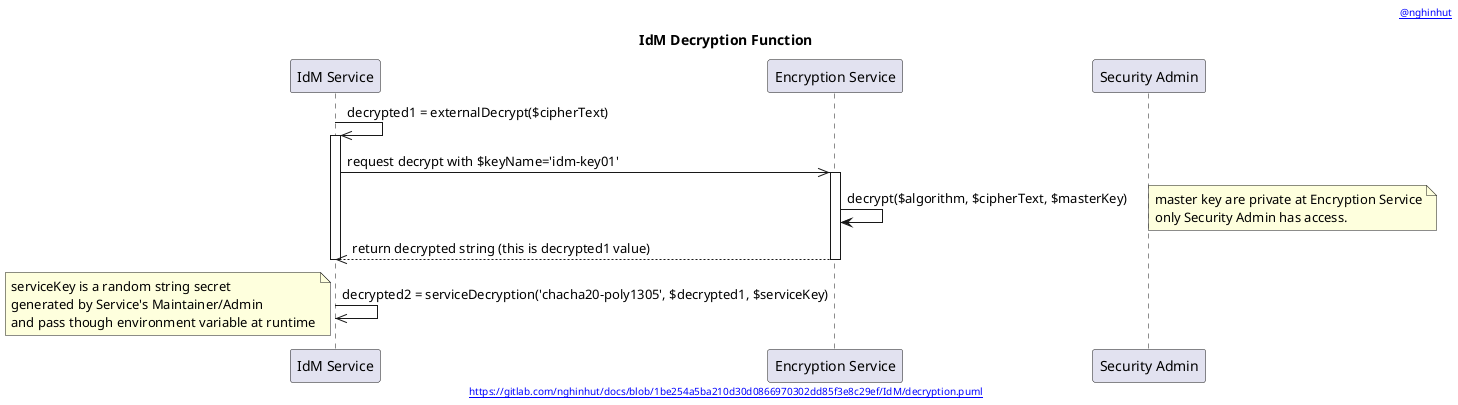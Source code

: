 @startuml
'-----START auto generated metadata please keep comment here to allow auto update-----
'-----DON'T EDIT THIS SECTION, INSTEAD RE-RUN prebuild.sh TO UPDATE-----
header [[https://www.nghinhut.dev?from=http%5C%3A%5C%2F%5C%2Fwww%5C.plantuml%5C.com%5C%2Fplantuml%5C%2Fproxy%3Ffmt%3Dsvg%5C%26src%3Dhttps%5C%3A%5C%2F%5C%2Fgitlab%5C.com%5C%2Fnghinhut%5C%2Fdocs%5C%2Fraw%5C%2F1be254a5ba210d30d0866970302dd85f3e8c29ef%5C%2FIdM%5C%2Fdecryption%5C.puml%0A @nghinhut]]
footer [[http://www.plantuml.com/plantuml/proxy?fmt=svg&src=https://gitlab.com/nghinhut/docs/raw/1be254a5ba210d30d0866970302dd85f3e8c29ef/IdM/decryption.puml https://gitlab.com/nghinhut/docs/blob/1be254a5ba210d30d0866970302dd85f3e8c29ef/IdM/decryption.puml]]
'-----END auto generated metadata please keep comment here to allow auto update-----
title IdM Decryption Function
participant "IdM Service" as idm
participant "Encryption Service" as es
participant "Security Admin" as esAdmin


idm ->> idm : decrypted1 = externalDecrypt($cipherText)
activate idm
    idm ->> es : request decrypt with $keyName='idm-key01'
    activate es
        es -> es : decrypt($algorithm, $cipherText, $masterKey)
        note right
            master key are private at Encryption Service
            only Security Admin has access.
        end note
        idm <<-- es : return decrypted string (this is decrypted1 value)
    deactivate es
deactivate idm

idm ->> idm : decrypted2 = serviceDecryption('chacha20-poly1305', $decrypted1, $serviceKey)
note left
    serviceKey is a random string secret
    generated by Service's Maintainer/Admin
    and pass though environment variable at runtime
end note
@enduml